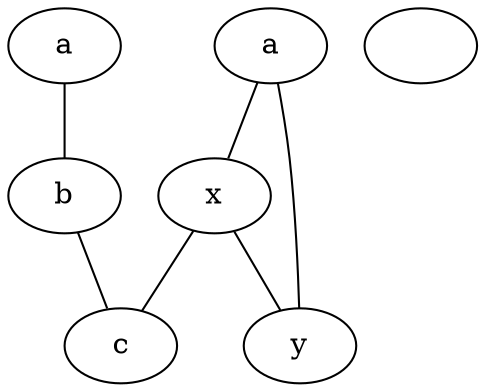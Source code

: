 graph test2 {
       a󠁼 -- b -- c;
       a -- {x y};
     󠁪  x -- c [w=-1.0];
       x -- y [w=4.0,len=9223372036854775809];
}

